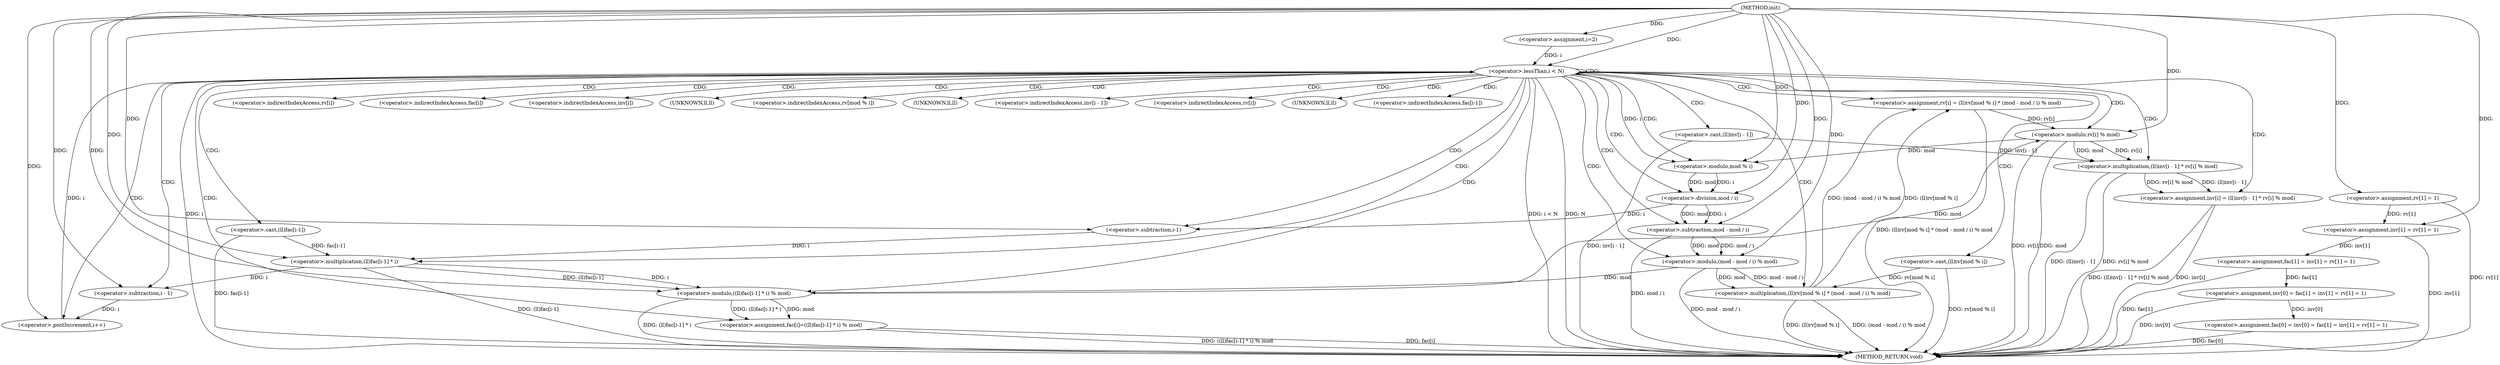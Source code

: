 digraph "init" {  
"1000510" [label = "(METHOD,init)" ]
"1000595" [label = "(METHOD_RETURN,void)" ]
"1000512" [label = "(<operator>.assignment,fac[0] = inv[0] = fac[1] = inv[1] = rv[1] = 1)" ]
"1000535" [label = "(<operator>.assignment,i=2)" ]
"1000538" [label = "(<operator>.lessThan,i < N)" ]
"1000541" [label = "(<operator>.postIncrement,i++)" ]
"1000516" [label = "(<operator>.assignment,inv[0] = fac[1] = inv[1] = rv[1] = 1)" ]
"1000544" [label = "(<operator>.assignment,rv[i] = (ll)rv[mod % i] * (mod - mod / i) % mod)" ]
"1000563" [label = "(<operator>.assignment,fac[i]=((ll)fac[i-1] * i) % mod)" ]
"1000578" [label = "(<operator>.assignment,inv[i] = (ll)inv[i - 1] * rv[i] % mod)" ]
"1000520" [label = "(<operator>.assignment,fac[1] = inv[1] = rv[1] = 1)" ]
"1000524" [label = "(<operator>.assignment,inv[1] = rv[1] = 1)" ]
"1000548" [label = "(<operator>.multiplication,(ll)rv[mod % i] * (mod - mod / i) % mod)" ]
"1000567" [label = "(<operator>.modulo,((ll)fac[i-1] * i) % mod)" ]
"1000582" [label = "(<operator>.multiplication,(ll)inv[i - 1] * rv[i] % mod)" ]
"1000528" [label = "(<operator>.assignment,rv[1] = 1)" ]
"1000549" [label = "(<operator>.cast,(ll)rv[mod % i])" ]
"1000556" [label = "(<operator>.modulo,(mod - mod / i) % mod)" ]
"1000568" [label = "(<operator>.multiplication,(ll)fac[i-1] * i)" ]
"1000583" [label = "(<operator>.cast,(ll)inv[i - 1])" ]
"1000590" [label = "(<operator>.modulo,rv[i] % mod)" ]
"1000557" [label = "(<operator>.subtraction,mod - mod / i)" ]
"1000569" [label = "(<operator>.cast,(ll)fac[i-1])" ]
"1000553" [label = "(<operator>.modulo,mod % i)" ]
"1000559" [label = "(<operator>.division,mod / i)" ]
"1000587" [label = "(<operator>.subtraction,i - 1)" ]
"1000573" [label = "(<operator>.subtraction,i-1)" ]
"1000545" [label = "(<operator>.indirectIndexAccess,rv[i])" ]
"1000564" [label = "(<operator>.indirectIndexAccess,fac[i])" ]
"1000579" [label = "(<operator>.indirectIndexAccess,inv[i])" ]
"1000550" [label = "(UNKNOWN,ll,ll)" ]
"1000551" [label = "(<operator>.indirectIndexAccess,rv[mod % i])" ]
"1000584" [label = "(UNKNOWN,ll,ll)" ]
"1000585" [label = "(<operator>.indirectIndexAccess,inv[i - 1])" ]
"1000591" [label = "(<operator>.indirectIndexAccess,rv[i])" ]
"1000570" [label = "(UNKNOWN,ll,ll)" ]
"1000571" [label = "(<operator>.indirectIndexAccess,fac[i-1])" ]
  "1000512" -> "1000595"  [ label = "DDG: fac[0]"] 
  "1000516" -> "1000595"  [ label = "DDG: inv[0]"] 
  "1000520" -> "1000595"  [ label = "DDG: fac[1]"] 
  "1000524" -> "1000595"  [ label = "DDG: inv[1]"] 
  "1000528" -> "1000595"  [ label = "DDG: rv[1]"] 
  "1000538" -> "1000595"  [ label = "DDG: i"] 
  "1000538" -> "1000595"  [ label = "DDG: i < N"] 
  "1000549" -> "1000595"  [ label = "DDG: rv[mod % i]"] 
  "1000548" -> "1000595"  [ label = "DDG: (ll)rv[mod % i]"] 
  "1000557" -> "1000595"  [ label = "DDG: mod / i"] 
  "1000556" -> "1000595"  [ label = "DDG: mod - mod / i"] 
  "1000548" -> "1000595"  [ label = "DDG: (mod - mod / i) % mod"] 
  "1000544" -> "1000595"  [ label = "DDG: (ll)rv[mod % i] * (mod - mod / i) % mod"] 
  "1000563" -> "1000595"  [ label = "DDG: fac[i]"] 
  "1000569" -> "1000595"  [ label = "DDG: fac[i-1]"] 
  "1000568" -> "1000595"  [ label = "DDG: (ll)fac[i-1]"] 
  "1000567" -> "1000595"  [ label = "DDG: (ll)fac[i-1] * i"] 
  "1000563" -> "1000595"  [ label = "DDG: ((ll)fac[i-1] * i) % mod"] 
  "1000578" -> "1000595"  [ label = "DDG: inv[i]"] 
  "1000583" -> "1000595"  [ label = "DDG: inv[i - 1]"] 
  "1000582" -> "1000595"  [ label = "DDG: (ll)inv[i - 1]"] 
  "1000590" -> "1000595"  [ label = "DDG: rv[i]"] 
  "1000590" -> "1000595"  [ label = "DDG: mod"] 
  "1000582" -> "1000595"  [ label = "DDG: rv[i] % mod"] 
  "1000578" -> "1000595"  [ label = "DDG: (ll)inv[i - 1] * rv[i] % mod"] 
  "1000538" -> "1000595"  [ label = "DDG: N"] 
  "1000516" -> "1000512"  [ label = "DDG: inv[0]"] 
  "1000510" -> "1000535"  [ label = "DDG: "] 
  "1000520" -> "1000516"  [ label = "DDG: fac[1]"] 
  "1000535" -> "1000538"  [ label = "DDG: i"] 
  "1000541" -> "1000538"  [ label = "DDG: i"] 
  "1000510" -> "1000538"  [ label = "DDG: "] 
  "1000587" -> "1000541"  [ label = "DDG: i"] 
  "1000510" -> "1000541"  [ label = "DDG: "] 
  "1000548" -> "1000544"  [ label = "DDG: (mod - mod / i) % mod"] 
  "1000548" -> "1000544"  [ label = "DDG: (ll)rv[mod % i]"] 
  "1000567" -> "1000563"  [ label = "DDG: mod"] 
  "1000567" -> "1000563"  [ label = "DDG: (ll)fac[i-1] * i"] 
  "1000582" -> "1000578"  [ label = "DDG: (ll)inv[i - 1]"] 
  "1000582" -> "1000578"  [ label = "DDG: rv[i] % mod"] 
  "1000524" -> "1000520"  [ label = "DDG: inv[1]"] 
  "1000528" -> "1000524"  [ label = "DDG: rv[1]"] 
  "1000510" -> "1000524"  [ label = "DDG: "] 
  "1000549" -> "1000548"  [ label = "DDG: rv[mod % i]"] 
  "1000556" -> "1000548"  [ label = "DDG: mod"] 
  "1000556" -> "1000548"  [ label = "DDG: mod - mod / i"] 
  "1000568" -> "1000567"  [ label = "DDG: (ll)fac[i-1]"] 
  "1000568" -> "1000567"  [ label = "DDG: i"] 
  "1000556" -> "1000567"  [ label = "DDG: mod"] 
  "1000510" -> "1000567"  [ label = "DDG: "] 
  "1000583" -> "1000582"  [ label = "DDG: inv[i - 1]"] 
  "1000590" -> "1000582"  [ label = "DDG: rv[i]"] 
  "1000590" -> "1000582"  [ label = "DDG: mod"] 
  "1000510" -> "1000528"  [ label = "DDG: "] 
  "1000557" -> "1000556"  [ label = "DDG: mod"] 
  "1000557" -> "1000556"  [ label = "DDG: mod / i"] 
  "1000510" -> "1000556"  [ label = "DDG: "] 
  "1000569" -> "1000568"  [ label = "DDG: fac[i-1]"] 
  "1000573" -> "1000568"  [ label = "DDG: i"] 
  "1000510" -> "1000568"  [ label = "DDG: "] 
  "1000544" -> "1000590"  [ label = "DDG: rv[i]"] 
  "1000567" -> "1000590"  [ label = "DDG: mod"] 
  "1000510" -> "1000590"  [ label = "DDG: "] 
  "1000559" -> "1000557"  [ label = "DDG: mod"] 
  "1000510" -> "1000557"  [ label = "DDG: "] 
  "1000559" -> "1000557"  [ label = "DDG: i"] 
  "1000590" -> "1000553"  [ label = "DDG: mod"] 
  "1000510" -> "1000553"  [ label = "DDG: "] 
  "1000538" -> "1000553"  [ label = "DDG: i"] 
  "1000553" -> "1000559"  [ label = "DDG: mod"] 
  "1000510" -> "1000559"  [ label = "DDG: "] 
  "1000553" -> "1000559"  [ label = "DDG: i"] 
  "1000568" -> "1000587"  [ label = "DDG: i"] 
  "1000510" -> "1000587"  [ label = "DDG: "] 
  "1000559" -> "1000573"  [ label = "DDG: i"] 
  "1000510" -> "1000573"  [ label = "DDG: "] 
  "1000538" -> "1000567"  [ label = "CDG: "] 
  "1000538" -> "1000585"  [ label = "CDG: "] 
  "1000538" -> "1000538"  [ label = "CDG: "] 
  "1000538" -> "1000550"  [ label = "CDG: "] 
  "1000538" -> "1000579"  [ label = "CDG: "] 
  "1000538" -> "1000584"  [ label = "CDG: "] 
  "1000538" -> "1000541"  [ label = "CDG: "] 
  "1000538" -> "1000564"  [ label = "CDG: "] 
  "1000538" -> "1000568"  [ label = "CDG: "] 
  "1000538" -> "1000590"  [ label = "CDG: "] 
  "1000538" -> "1000587"  [ label = "CDG: "] 
  "1000538" -> "1000545"  [ label = "CDG: "] 
  "1000538" -> "1000571"  [ label = "CDG: "] 
  "1000538" -> "1000544"  [ label = "CDG: "] 
  "1000538" -> "1000570"  [ label = "CDG: "] 
  "1000538" -> "1000553"  [ label = "CDG: "] 
  "1000538" -> "1000582"  [ label = "CDG: "] 
  "1000538" -> "1000548"  [ label = "CDG: "] 
  "1000538" -> "1000563"  [ label = "CDG: "] 
  "1000538" -> "1000557"  [ label = "CDG: "] 
  "1000538" -> "1000551"  [ label = "CDG: "] 
  "1000538" -> "1000549"  [ label = "CDG: "] 
  "1000538" -> "1000578"  [ label = "CDG: "] 
  "1000538" -> "1000573"  [ label = "CDG: "] 
  "1000538" -> "1000556"  [ label = "CDG: "] 
  "1000538" -> "1000569"  [ label = "CDG: "] 
  "1000538" -> "1000559"  [ label = "CDG: "] 
  "1000538" -> "1000583"  [ label = "CDG: "] 
  "1000538" -> "1000591"  [ label = "CDG: "] 
}
